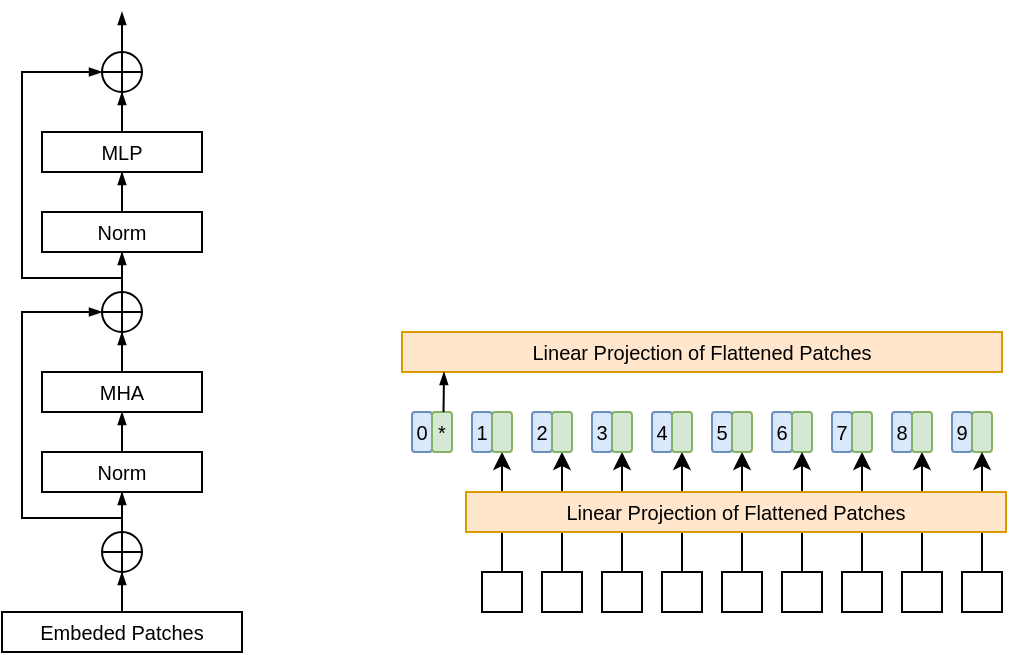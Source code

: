 <mxfile version="24.0.3" type="github">
  <diagram name="第 1 页" id="-W5_HEzraZ7c7popsZ5I">
    <mxGraphModel dx="500" dy="249" grid="1" gridSize="10" guides="1" tooltips="1" connect="1" arrows="1" fold="1" page="1" pageScale="1" pageWidth="827" pageHeight="1169" math="0" shadow="0">
      <root>
        <mxCell id="0" />
        <mxCell id="1" parent="0" />
        <mxCell id="eZ7FckkpStWGKqd6wPCu-10" style="edgeStyle=orthogonalEdgeStyle;rounded=0;orthogonalLoop=1;jettySize=auto;html=1;entryX=0.5;entryY=1;entryDx=0;entryDy=0;endSize=4;endArrow=blockThin;endFill=1;" edge="1" parent="1" source="eZ7FckkpStWGKqd6wPCu-1">
          <mxGeometry relative="1" as="geometry">
            <mxPoint x="100" y="440" as="targetPoint" />
          </mxGeometry>
        </mxCell>
        <mxCell id="eZ7FckkpStWGKqd6wPCu-1" value="&lt;font style=&quot;font-size: 10px;&quot;&gt;Norm&lt;/font&gt;" style="rounded=0;whiteSpace=wrap;html=1;" vertex="1" parent="1">
          <mxGeometry x="60" y="460" width="80" height="20" as="geometry" />
        </mxCell>
        <mxCell id="eZ7FckkpStWGKqd6wPCu-7" style="edgeStyle=orthogonalEdgeStyle;rounded=0;orthogonalLoop=1;jettySize=auto;html=1;entryX=0.5;entryY=1;entryDx=0;entryDy=0;endArrow=blockThin;endFill=1;endSize=4;" edge="1" parent="1" source="eZ7FckkpStWGKqd6wPCu-2" target="eZ7FckkpStWGKqd6wPCu-6">
          <mxGeometry relative="1" as="geometry" />
        </mxCell>
        <mxCell id="eZ7FckkpStWGKqd6wPCu-2" value="&lt;font style=&quot;font-size: 10px;&quot;&gt;Embeded Patches&lt;/font&gt;" style="rounded=0;whiteSpace=wrap;html=1;" vertex="1" parent="1">
          <mxGeometry x="40" y="540" width="120" height="20" as="geometry" />
        </mxCell>
        <mxCell id="eZ7FckkpStWGKqd6wPCu-23" style="edgeStyle=orthogonalEdgeStyle;rounded=0;orthogonalLoop=1;jettySize=auto;html=1;entryX=0.5;entryY=1;entryDx=0;entryDy=0;endArrow=blockThin;endFill=1;endSize=4;" edge="1" parent="1" source="eZ7FckkpStWGKqd6wPCu-3" target="eZ7FckkpStWGKqd6wPCu-21">
          <mxGeometry relative="1" as="geometry" />
        </mxCell>
        <mxCell id="eZ7FckkpStWGKqd6wPCu-3" value="&lt;font style=&quot;font-size: 10px;&quot;&gt;MHA&lt;/font&gt;" style="rounded=0;whiteSpace=wrap;html=1;" vertex="1" parent="1">
          <mxGeometry x="60" y="420" width="80" height="20" as="geometry" />
        </mxCell>
        <mxCell id="eZ7FckkpStWGKqd6wPCu-19" style="edgeStyle=orthogonalEdgeStyle;rounded=0;orthogonalLoop=1;jettySize=auto;html=1;entryX=0.5;entryY=1;entryDx=0;entryDy=0;endArrow=blockThin;endFill=1;endSize=4;" edge="1" parent="1" source="eZ7FckkpStWGKqd6wPCu-4" target="eZ7FckkpStWGKqd6wPCu-17">
          <mxGeometry relative="1" as="geometry" />
        </mxCell>
        <mxCell id="eZ7FckkpStWGKqd6wPCu-4" value="&lt;font style=&quot;font-size: 10px;&quot;&gt;MLP&lt;/font&gt;" style="rounded=0;whiteSpace=wrap;html=1;" vertex="1" parent="1">
          <mxGeometry x="60" y="300" width="80" height="20" as="geometry" />
        </mxCell>
        <mxCell id="eZ7FckkpStWGKqd6wPCu-16" style="edgeStyle=orthogonalEdgeStyle;rounded=0;orthogonalLoop=1;jettySize=auto;html=1;entryX=0.5;entryY=1;entryDx=0;entryDy=0;endArrow=blockThin;endFill=1;endSize=4;" edge="1" parent="1" source="eZ7FckkpStWGKqd6wPCu-5" target="eZ7FckkpStWGKqd6wPCu-4">
          <mxGeometry relative="1" as="geometry" />
        </mxCell>
        <mxCell id="eZ7FckkpStWGKqd6wPCu-5" value="&lt;font style=&quot;font-size: 10px;&quot;&gt;Norm&lt;/font&gt;" style="rounded=0;whiteSpace=wrap;html=1;" vertex="1" parent="1">
          <mxGeometry x="60" y="340" width="80" height="20" as="geometry" />
        </mxCell>
        <mxCell id="eZ7FckkpStWGKqd6wPCu-8" style="edgeStyle=orthogonalEdgeStyle;rounded=0;orthogonalLoop=1;jettySize=auto;html=1;entryX=0.5;entryY=1;entryDx=0;entryDy=0;endArrow=blockThin;endFill=1;endSize=4;" edge="1" parent="1" source="eZ7FckkpStWGKqd6wPCu-6" target="eZ7FckkpStWGKqd6wPCu-1">
          <mxGeometry relative="1" as="geometry" />
        </mxCell>
        <mxCell id="eZ7FckkpStWGKqd6wPCu-6" value="" style="shape=orEllipse;perimeter=ellipsePerimeter;whiteSpace=wrap;html=1;backgroundOutline=1;" vertex="1" parent="1">
          <mxGeometry x="90" y="500" width="20" height="20" as="geometry" />
        </mxCell>
        <mxCell id="eZ7FckkpStWGKqd6wPCu-26" style="edgeStyle=orthogonalEdgeStyle;rounded=0;orthogonalLoop=1;jettySize=auto;html=1;endSize=4;endArrow=blockThin;endFill=1;" edge="1" parent="1" source="eZ7FckkpStWGKqd6wPCu-17">
          <mxGeometry relative="1" as="geometry">
            <mxPoint x="100" y="240" as="targetPoint" />
          </mxGeometry>
        </mxCell>
        <mxCell id="eZ7FckkpStWGKqd6wPCu-17" value="" style="shape=orEllipse;perimeter=ellipsePerimeter;whiteSpace=wrap;html=1;backgroundOutline=1;" vertex="1" parent="1">
          <mxGeometry x="90" y="260" width="20" height="20" as="geometry" />
        </mxCell>
        <mxCell id="eZ7FckkpStWGKqd6wPCu-20" value="" style="endArrow=blockThin;html=1;rounded=0;entryX=0;entryY=0.5;entryDx=0;entryDy=0;endFill=1;endSize=4;" edge="1" parent="1" target="eZ7FckkpStWGKqd6wPCu-17">
          <mxGeometry width="50" height="50" relative="1" as="geometry">
            <mxPoint x="100" y="373" as="sourcePoint" />
            <mxPoint x="90" y="310" as="targetPoint" />
            <Array as="points">
              <mxPoint x="50" y="373" />
              <mxPoint x="50" y="270" />
            </Array>
          </mxGeometry>
        </mxCell>
        <mxCell id="eZ7FckkpStWGKqd6wPCu-24" style="edgeStyle=orthogonalEdgeStyle;rounded=0;orthogonalLoop=1;jettySize=auto;html=1;entryX=0.5;entryY=1;entryDx=0;entryDy=0;endArrow=blockThin;endFill=1;endSize=4;" edge="1" parent="1" source="eZ7FckkpStWGKqd6wPCu-21" target="eZ7FckkpStWGKqd6wPCu-5">
          <mxGeometry relative="1" as="geometry" />
        </mxCell>
        <mxCell id="eZ7FckkpStWGKqd6wPCu-21" value="" style="shape=orEllipse;perimeter=ellipsePerimeter;whiteSpace=wrap;html=1;backgroundOutline=1;" vertex="1" parent="1">
          <mxGeometry x="90" y="380" width="20" height="20" as="geometry" />
        </mxCell>
        <mxCell id="eZ7FckkpStWGKqd6wPCu-25" value="" style="endArrow=blockThin;html=1;rounded=0;entryX=0;entryY=0.5;entryDx=0;entryDy=0;endFill=1;endSize=4;" edge="1" parent="1">
          <mxGeometry width="50" height="50" relative="1" as="geometry">
            <mxPoint x="100" y="493" as="sourcePoint" />
            <mxPoint x="90" y="390" as="targetPoint" />
            <Array as="points">
              <mxPoint x="50" y="493" />
              <mxPoint x="50" y="390" />
            </Array>
          </mxGeometry>
        </mxCell>
        <mxCell id="eZ7FckkpStWGKqd6wPCu-112" style="edgeStyle=orthogonalEdgeStyle;rounded=0;orthogonalLoop=1;jettySize=auto;html=1;entryX=0.5;entryY=1;entryDx=0;entryDy=0;" edge="1" parent="1" source="eZ7FckkpStWGKqd6wPCu-28" target="eZ7FckkpStWGKqd6wPCu-72">
          <mxGeometry relative="1" as="geometry" />
        </mxCell>
        <mxCell id="eZ7FckkpStWGKqd6wPCu-28" value="" style="whiteSpace=wrap;html=1;aspect=fixed;" vertex="1" parent="1">
          <mxGeometry x="280" y="520" width="20" height="20" as="geometry" />
        </mxCell>
        <mxCell id="eZ7FckkpStWGKqd6wPCu-113" style="edgeStyle=orthogonalEdgeStyle;rounded=0;orthogonalLoop=1;jettySize=auto;html=1;entryX=0.5;entryY=1;entryDx=0;entryDy=0;" edge="1" parent="1" source="eZ7FckkpStWGKqd6wPCu-29" target="eZ7FckkpStWGKqd6wPCu-75">
          <mxGeometry relative="1" as="geometry" />
        </mxCell>
        <mxCell id="eZ7FckkpStWGKqd6wPCu-29" value="" style="whiteSpace=wrap;html=1;aspect=fixed;" vertex="1" parent="1">
          <mxGeometry x="310" y="520" width="20" height="20" as="geometry" />
        </mxCell>
        <mxCell id="eZ7FckkpStWGKqd6wPCu-114" style="edgeStyle=orthogonalEdgeStyle;rounded=0;orthogonalLoop=1;jettySize=auto;html=1;entryX=0.5;entryY=1;entryDx=0;entryDy=0;" edge="1" parent="1" source="eZ7FckkpStWGKqd6wPCu-30" target="eZ7FckkpStWGKqd6wPCu-79">
          <mxGeometry relative="1" as="geometry" />
        </mxCell>
        <mxCell id="eZ7FckkpStWGKqd6wPCu-30" value="" style="whiteSpace=wrap;html=1;aspect=fixed;" vertex="1" parent="1">
          <mxGeometry x="340" y="520" width="20" height="20" as="geometry" />
        </mxCell>
        <mxCell id="eZ7FckkpStWGKqd6wPCu-115" style="edgeStyle=orthogonalEdgeStyle;rounded=0;orthogonalLoop=1;jettySize=auto;html=1;entryX=0.5;entryY=1;entryDx=0;entryDy=0;" edge="1" parent="1" source="eZ7FckkpStWGKqd6wPCu-31" target="eZ7FckkpStWGKqd6wPCu-83">
          <mxGeometry relative="1" as="geometry" />
        </mxCell>
        <mxCell id="eZ7FckkpStWGKqd6wPCu-31" value="" style="whiteSpace=wrap;html=1;aspect=fixed;" vertex="1" parent="1">
          <mxGeometry x="370" y="520" width="20" height="20" as="geometry" />
        </mxCell>
        <mxCell id="eZ7FckkpStWGKqd6wPCu-117" style="edgeStyle=orthogonalEdgeStyle;rounded=0;orthogonalLoop=1;jettySize=auto;html=1;entryX=0.5;entryY=1;entryDx=0;entryDy=0;" edge="1" parent="1" source="eZ7FckkpStWGKqd6wPCu-32" target="eZ7FckkpStWGKqd6wPCu-86">
          <mxGeometry relative="1" as="geometry" />
        </mxCell>
        <mxCell id="eZ7FckkpStWGKqd6wPCu-32" value="" style="whiteSpace=wrap;html=1;aspect=fixed;" vertex="1" parent="1">
          <mxGeometry x="400" y="520" width="20" height="20" as="geometry" />
        </mxCell>
        <mxCell id="eZ7FckkpStWGKqd6wPCu-121" style="edgeStyle=orthogonalEdgeStyle;rounded=0;orthogonalLoop=1;jettySize=auto;html=1;entryX=0.5;entryY=1;entryDx=0;entryDy=0;" edge="1" parent="1" source="eZ7FckkpStWGKqd6wPCu-35" target="eZ7FckkpStWGKqd6wPCu-98">
          <mxGeometry relative="1" as="geometry" />
        </mxCell>
        <mxCell id="eZ7FckkpStWGKqd6wPCu-35" value="" style="whiteSpace=wrap;html=1;aspect=fixed;" vertex="1" parent="1">
          <mxGeometry x="460" y="520" width="20" height="20" as="geometry" />
        </mxCell>
        <mxCell id="eZ7FckkpStWGKqd6wPCu-122" style="edgeStyle=orthogonalEdgeStyle;rounded=0;orthogonalLoop=1;jettySize=auto;html=1;entryX=0.5;entryY=1;entryDx=0;entryDy=0;" edge="1" parent="1" source="eZ7FckkpStWGKqd6wPCu-36" target="eZ7FckkpStWGKqd6wPCu-101">
          <mxGeometry relative="1" as="geometry" />
        </mxCell>
        <mxCell id="eZ7FckkpStWGKqd6wPCu-36" value="" style="whiteSpace=wrap;html=1;aspect=fixed;" vertex="1" parent="1">
          <mxGeometry x="490" y="520" width="20" height="20" as="geometry" />
        </mxCell>
        <mxCell id="eZ7FckkpStWGKqd6wPCu-69" value="" style="group" vertex="1" connectable="0" parent="1">
          <mxGeometry x="245" y="440" width="20" height="20" as="geometry" />
        </mxCell>
        <mxCell id="eZ7FckkpStWGKqd6wPCu-51" value="&lt;font style=&quot;font-size: 10px;&quot;&gt;0&lt;/font&gt;" style="rounded=1;whiteSpace=wrap;html=1;fillColor=#dae8fc;strokeColor=#6c8ebf;" vertex="1" parent="eZ7FckkpStWGKqd6wPCu-69">
          <mxGeometry width="10" height="20" as="geometry" />
        </mxCell>
        <mxCell id="eZ7FckkpStWGKqd6wPCu-52" value="&lt;font style=&quot;font-size: 10px;&quot;&gt;*&lt;/font&gt;" style="rounded=1;whiteSpace=wrap;html=1;fillColor=#d5e8d4;strokeColor=#82b366;" vertex="1" parent="eZ7FckkpStWGKqd6wPCu-69">
          <mxGeometry x="10" width="10" height="20" as="geometry" />
        </mxCell>
        <mxCell id="eZ7FckkpStWGKqd6wPCu-70" value="" style="group" vertex="1" connectable="0" parent="1">
          <mxGeometry x="275" y="440" width="20" height="20" as="geometry" />
        </mxCell>
        <mxCell id="eZ7FckkpStWGKqd6wPCu-71" value="&lt;font style=&quot;font-size: 10px;&quot;&gt;1&lt;/font&gt;" style="rounded=1;whiteSpace=wrap;html=1;fillColor=#dae8fc;strokeColor=#6c8ebf;" vertex="1" parent="eZ7FckkpStWGKqd6wPCu-70">
          <mxGeometry width="10" height="20" as="geometry" />
        </mxCell>
        <mxCell id="eZ7FckkpStWGKqd6wPCu-72" value="" style="rounded=1;whiteSpace=wrap;html=1;fillColor=#d5e8d4;strokeColor=#82b366;" vertex="1" parent="eZ7FckkpStWGKqd6wPCu-70">
          <mxGeometry x="10" width="10" height="20" as="geometry" />
        </mxCell>
        <mxCell id="eZ7FckkpStWGKqd6wPCu-73" value="" style="group" vertex="1" connectable="0" parent="1">
          <mxGeometry x="305" y="440" width="20" height="20" as="geometry" />
        </mxCell>
        <mxCell id="eZ7FckkpStWGKqd6wPCu-74" value="&lt;font style=&quot;font-size: 10px;&quot;&gt;2&lt;/font&gt;" style="rounded=1;whiteSpace=wrap;html=1;fillColor=#dae8fc;strokeColor=#6c8ebf;" vertex="1" parent="eZ7FckkpStWGKqd6wPCu-73">
          <mxGeometry width="10" height="20" as="geometry" />
        </mxCell>
        <mxCell id="eZ7FckkpStWGKqd6wPCu-75" value="" style="rounded=1;whiteSpace=wrap;html=1;fillColor=#d5e8d4;strokeColor=#82b366;" vertex="1" parent="eZ7FckkpStWGKqd6wPCu-73">
          <mxGeometry x="10" width="10" height="20" as="geometry" />
        </mxCell>
        <mxCell id="eZ7FckkpStWGKqd6wPCu-77" value="" style="group" vertex="1" connectable="0" parent="1">
          <mxGeometry x="335" y="440" width="20" height="20" as="geometry" />
        </mxCell>
        <mxCell id="eZ7FckkpStWGKqd6wPCu-78" value="&lt;font style=&quot;font-size: 10px;&quot;&gt;3&lt;/font&gt;" style="rounded=1;whiteSpace=wrap;html=1;fillColor=#dae8fc;strokeColor=#6c8ebf;" vertex="1" parent="eZ7FckkpStWGKqd6wPCu-77">
          <mxGeometry width="10" height="20" as="geometry" />
        </mxCell>
        <mxCell id="eZ7FckkpStWGKqd6wPCu-79" value="" style="rounded=1;whiteSpace=wrap;html=1;fillColor=#d5e8d4;strokeColor=#82b366;" vertex="1" parent="eZ7FckkpStWGKqd6wPCu-77">
          <mxGeometry x="10" width="10" height="20" as="geometry" />
        </mxCell>
        <mxCell id="eZ7FckkpStWGKqd6wPCu-81" value="" style="group" vertex="1" connectable="0" parent="1">
          <mxGeometry x="365" y="440" width="20" height="20" as="geometry" />
        </mxCell>
        <mxCell id="eZ7FckkpStWGKqd6wPCu-82" value="&lt;font style=&quot;font-size: 10px;&quot;&gt;4&lt;/font&gt;" style="rounded=1;whiteSpace=wrap;html=1;fillColor=#dae8fc;strokeColor=#6c8ebf;" vertex="1" parent="eZ7FckkpStWGKqd6wPCu-81">
          <mxGeometry width="10" height="20" as="geometry" />
        </mxCell>
        <mxCell id="eZ7FckkpStWGKqd6wPCu-83" value="" style="rounded=1;whiteSpace=wrap;html=1;fillColor=#d5e8d4;strokeColor=#82b366;" vertex="1" parent="eZ7FckkpStWGKqd6wPCu-81">
          <mxGeometry x="10" width="10" height="20" as="geometry" />
        </mxCell>
        <mxCell id="eZ7FckkpStWGKqd6wPCu-84" value="" style="group" vertex="1" connectable="0" parent="1">
          <mxGeometry x="395" y="440" width="20" height="20" as="geometry" />
        </mxCell>
        <mxCell id="eZ7FckkpStWGKqd6wPCu-85" value="&lt;font style=&quot;font-size: 10px;&quot;&gt;5&lt;/font&gt;" style="rounded=1;whiteSpace=wrap;html=1;fillColor=#dae8fc;strokeColor=#6c8ebf;" vertex="1" parent="eZ7FckkpStWGKqd6wPCu-84">
          <mxGeometry width="10" height="20" as="geometry" />
        </mxCell>
        <mxCell id="eZ7FckkpStWGKqd6wPCu-86" value="" style="rounded=1;whiteSpace=wrap;html=1;fillColor=#d5e8d4;strokeColor=#82b366;" vertex="1" parent="eZ7FckkpStWGKqd6wPCu-84">
          <mxGeometry x="10" width="10" height="20" as="geometry" />
        </mxCell>
        <mxCell id="eZ7FckkpStWGKqd6wPCu-87" value="" style="group" vertex="1" connectable="0" parent="1">
          <mxGeometry x="425" y="440" width="20" height="20" as="geometry" />
        </mxCell>
        <mxCell id="eZ7FckkpStWGKqd6wPCu-88" value="&lt;font style=&quot;font-size: 10px;&quot;&gt;6&lt;/font&gt;" style="rounded=1;whiteSpace=wrap;html=1;fillColor=#dae8fc;strokeColor=#6c8ebf;" vertex="1" parent="eZ7FckkpStWGKqd6wPCu-87">
          <mxGeometry width="10" height="20" as="geometry" />
        </mxCell>
        <mxCell id="eZ7FckkpStWGKqd6wPCu-89" value="" style="rounded=1;whiteSpace=wrap;html=1;fillColor=#d5e8d4;strokeColor=#82b366;" vertex="1" parent="eZ7FckkpStWGKqd6wPCu-87">
          <mxGeometry x="10" width="10" height="20" as="geometry" />
        </mxCell>
        <mxCell id="eZ7FckkpStWGKqd6wPCu-96" value="" style="group" vertex="1" connectable="0" parent="1">
          <mxGeometry x="455" y="440" width="20" height="20" as="geometry" />
        </mxCell>
        <mxCell id="eZ7FckkpStWGKqd6wPCu-97" value="&lt;font style=&quot;font-size: 10px;&quot;&gt;7&lt;/font&gt;" style="rounded=1;whiteSpace=wrap;html=1;fillColor=#dae8fc;strokeColor=#6c8ebf;" vertex="1" parent="eZ7FckkpStWGKqd6wPCu-96">
          <mxGeometry width="10" height="20" as="geometry" />
        </mxCell>
        <mxCell id="eZ7FckkpStWGKqd6wPCu-98" value="" style="rounded=1;whiteSpace=wrap;html=1;fillColor=#d5e8d4;strokeColor=#82b366;" vertex="1" parent="eZ7FckkpStWGKqd6wPCu-96">
          <mxGeometry x="10" width="10" height="20" as="geometry" />
        </mxCell>
        <mxCell id="eZ7FckkpStWGKqd6wPCu-99" value="" style="group" vertex="1" connectable="0" parent="1">
          <mxGeometry x="485" y="440" width="20" height="20" as="geometry" />
        </mxCell>
        <mxCell id="eZ7FckkpStWGKqd6wPCu-100" value="&lt;font style=&quot;font-size: 10px;&quot;&gt;8&lt;/font&gt;" style="rounded=1;whiteSpace=wrap;html=1;fillColor=#dae8fc;strokeColor=#6c8ebf;" vertex="1" parent="eZ7FckkpStWGKqd6wPCu-99">
          <mxGeometry width="10" height="20" as="geometry" />
        </mxCell>
        <mxCell id="eZ7FckkpStWGKqd6wPCu-101" value="" style="rounded=1;whiteSpace=wrap;html=1;fillColor=#d5e8d4;strokeColor=#82b366;" vertex="1" parent="eZ7FckkpStWGKqd6wPCu-99">
          <mxGeometry x="10" width="10" height="20" as="geometry" />
        </mxCell>
        <mxCell id="eZ7FckkpStWGKqd6wPCu-105" value="" style="group" vertex="1" connectable="0" parent="1">
          <mxGeometry x="515" y="440" width="20" height="20" as="geometry" />
        </mxCell>
        <mxCell id="eZ7FckkpStWGKqd6wPCu-106" value="&lt;font style=&quot;font-size: 10px;&quot;&gt;9&lt;/font&gt;" style="rounded=1;whiteSpace=wrap;html=1;fillColor=#dae8fc;strokeColor=#6c8ebf;" vertex="1" parent="eZ7FckkpStWGKqd6wPCu-105">
          <mxGeometry width="10" height="20" as="geometry" />
        </mxCell>
        <mxCell id="eZ7FckkpStWGKqd6wPCu-107" value="" style="rounded=1;whiteSpace=wrap;html=1;fillColor=#d5e8d4;strokeColor=#82b366;" vertex="1" parent="eZ7FckkpStWGKqd6wPCu-105">
          <mxGeometry x="10" width="10" height="20" as="geometry" />
        </mxCell>
        <mxCell id="eZ7FckkpStWGKqd6wPCu-120" style="edgeStyle=orthogonalEdgeStyle;rounded=0;orthogonalLoop=1;jettySize=auto;html=1;entryX=0.5;entryY=1;entryDx=0;entryDy=0;" edge="1" parent="1" source="eZ7FckkpStWGKqd6wPCu-119" target="eZ7FckkpStWGKqd6wPCu-89">
          <mxGeometry relative="1" as="geometry" />
        </mxCell>
        <mxCell id="eZ7FckkpStWGKqd6wPCu-119" value="" style="whiteSpace=wrap;html=1;aspect=fixed;" vertex="1" parent="1">
          <mxGeometry x="430" y="520" width="20" height="20" as="geometry" />
        </mxCell>
        <mxCell id="eZ7FckkpStWGKqd6wPCu-124" style="edgeStyle=orthogonalEdgeStyle;rounded=0;orthogonalLoop=1;jettySize=auto;html=1;entryX=0.5;entryY=1;entryDx=0;entryDy=0;" edge="1" parent="1" source="eZ7FckkpStWGKqd6wPCu-123" target="eZ7FckkpStWGKqd6wPCu-107">
          <mxGeometry relative="1" as="geometry" />
        </mxCell>
        <mxCell id="eZ7FckkpStWGKqd6wPCu-123" value="" style="whiteSpace=wrap;html=1;aspect=fixed;" vertex="1" parent="1">
          <mxGeometry x="520" y="520" width="20" height="20" as="geometry" />
        </mxCell>
        <mxCell id="eZ7FckkpStWGKqd6wPCu-27" value="&lt;font style=&quot;font-size: 10px;&quot;&gt;Linear Projection of Flattened Patches&lt;/font&gt;" style="rounded=0;whiteSpace=wrap;html=1;fillColor=#ffe6cc;strokeColor=#d79b00;" vertex="1" parent="1">
          <mxGeometry x="272" y="480" width="270" height="20" as="geometry" />
        </mxCell>
        <mxCell id="eZ7FckkpStWGKqd6wPCu-126" value="&lt;font style=&quot;font-size: 10px;&quot;&gt;Linear Projection of Flattened Patches&lt;/font&gt;" style="rounded=0;whiteSpace=wrap;html=1;fillColor=#ffe6cc;strokeColor=#d79b00;" vertex="1" parent="1">
          <mxGeometry x="240" y="400" width="300" height="20" as="geometry" />
        </mxCell>
        <mxCell id="eZ7FckkpStWGKqd6wPCu-134" value="" style="endArrow=blockThin;html=1;rounded=0;endSize=4;endFill=1;" edge="1" parent="1">
          <mxGeometry width="50" height="50" relative="1" as="geometry">
            <mxPoint x="260.76" y="440" as="sourcePoint" />
            <mxPoint x="261" y="420" as="targetPoint" />
          </mxGeometry>
        </mxCell>
      </root>
    </mxGraphModel>
  </diagram>
</mxfile>
